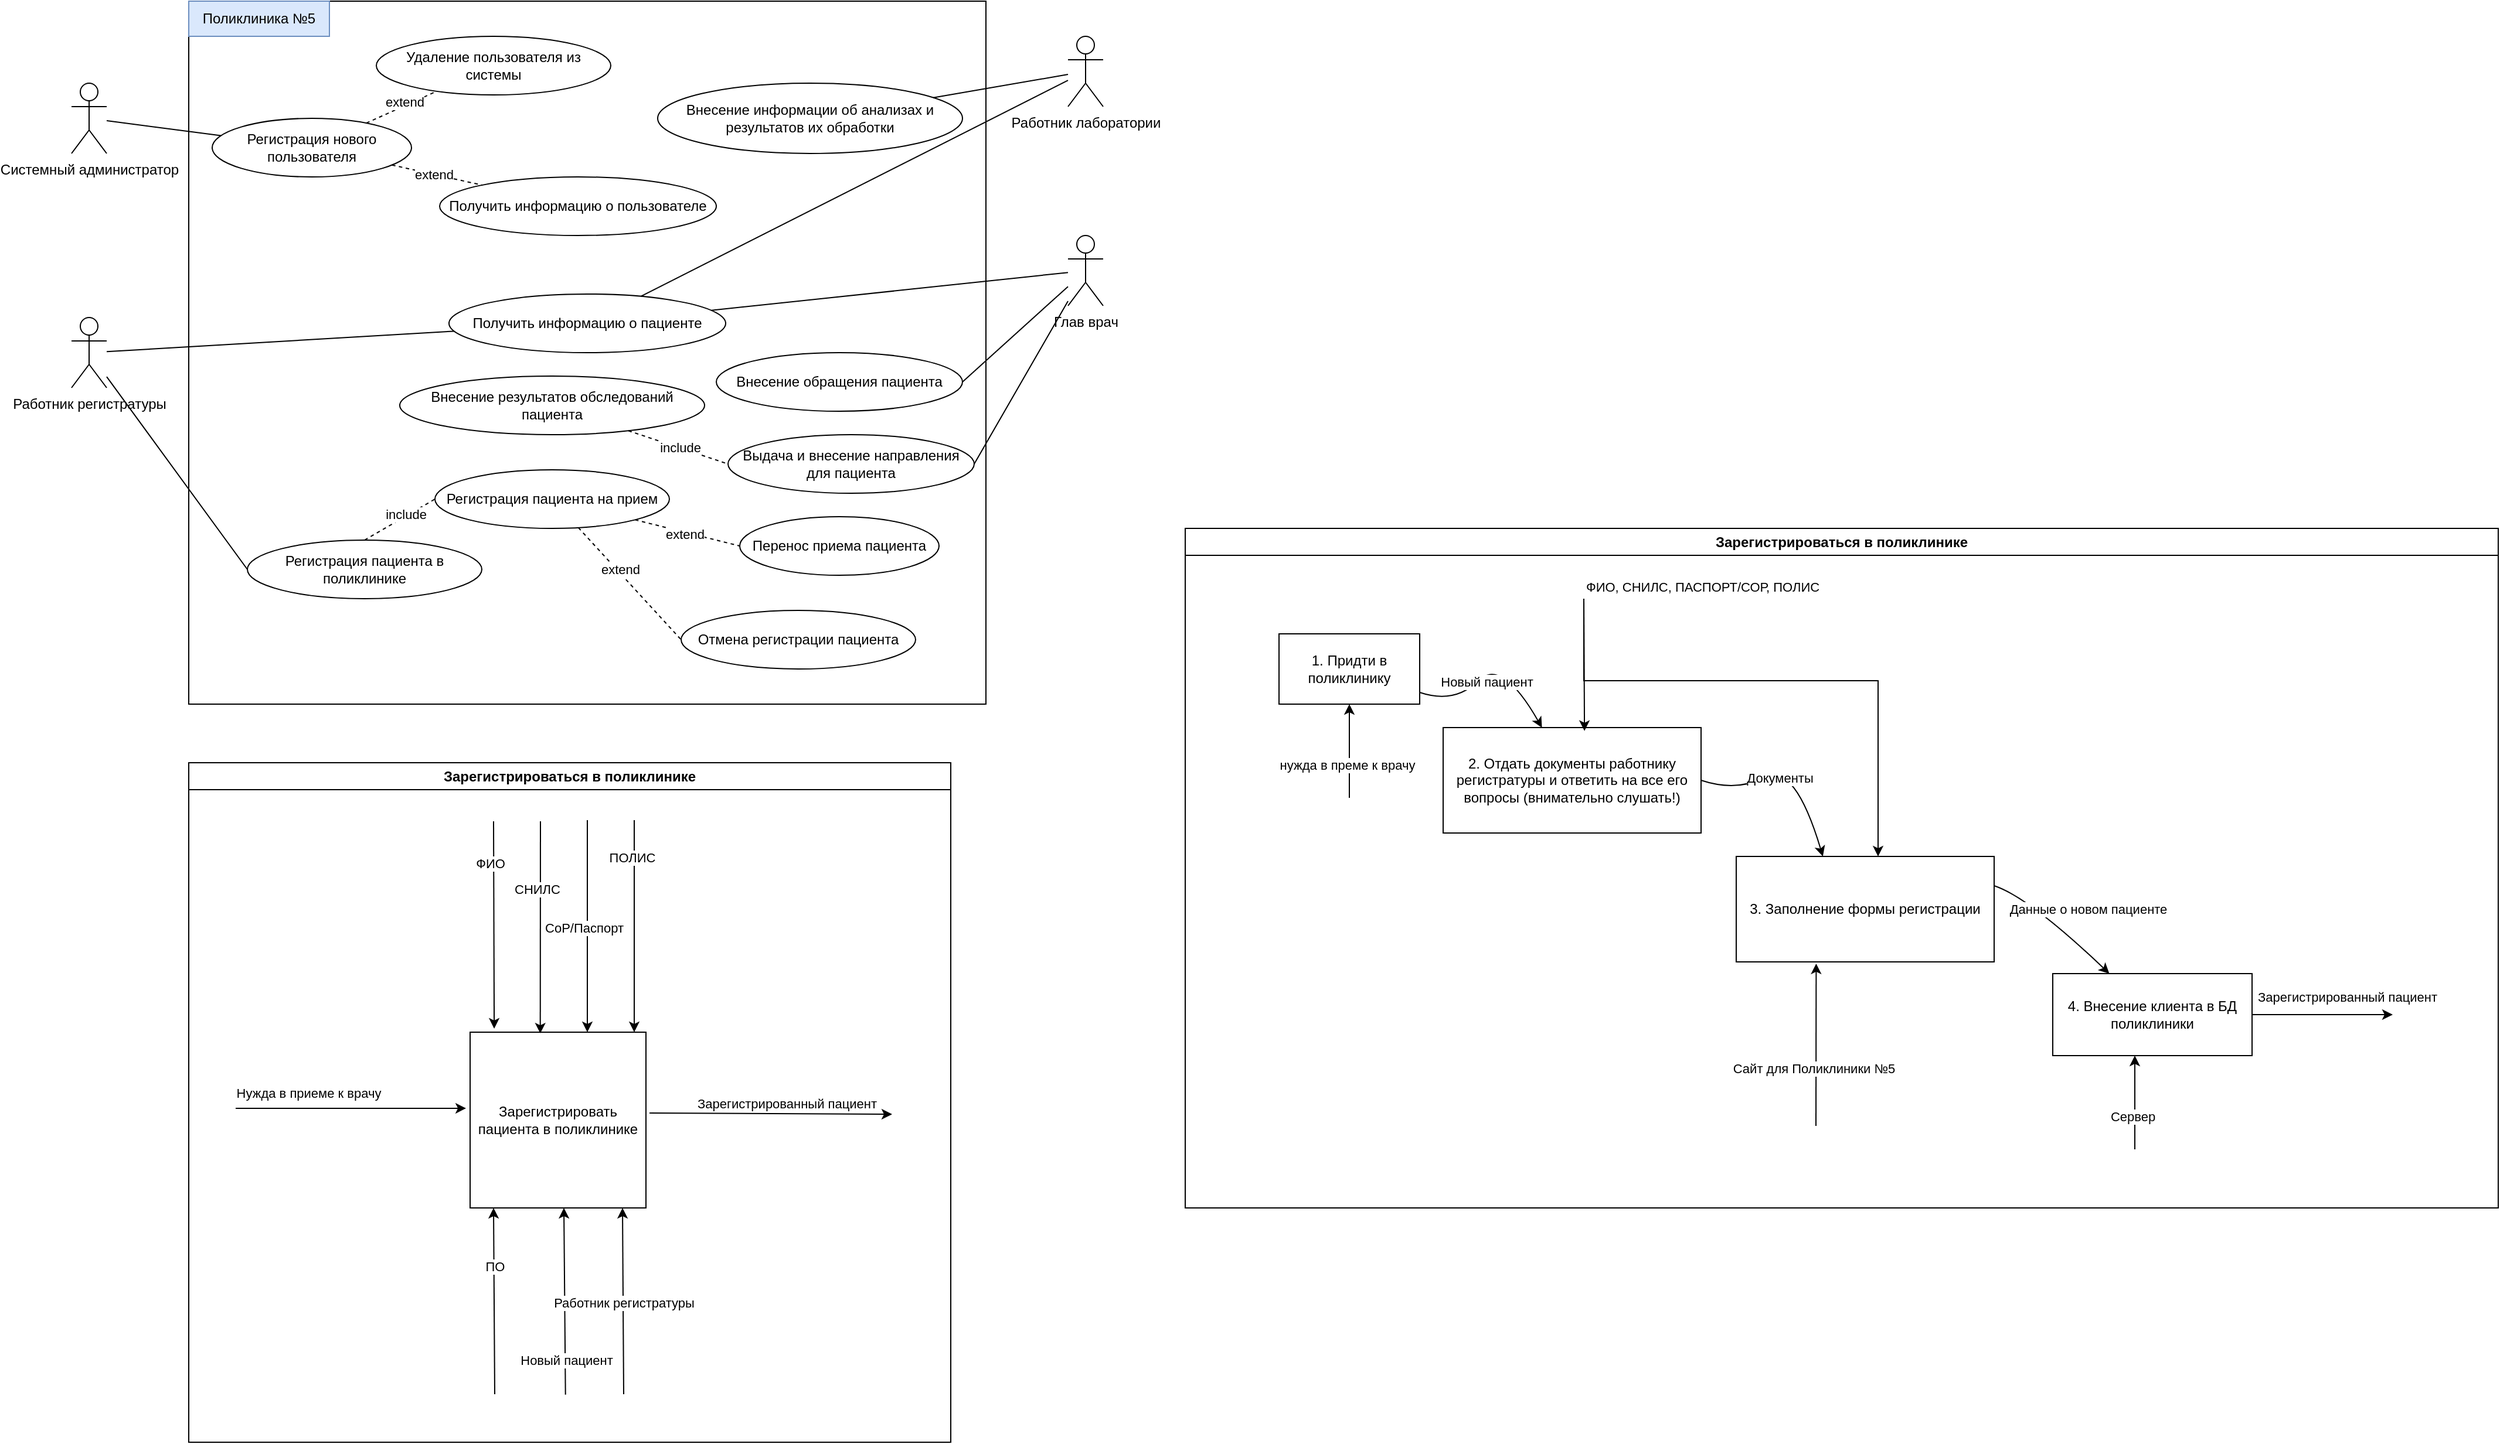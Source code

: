<mxfile version="24.4.9" type="github">
  <diagram name="Страница — 1" id="8maHdUgIGJYUo5LPU9tT">
    <mxGraphModel dx="2062" dy="665" grid="1" gridSize="10" guides="1" tooltips="1" connect="1" arrows="1" fold="1" page="1" pageScale="1" pageWidth="827" pageHeight="1169" math="0" shadow="0">
      <root>
        <mxCell id="0" />
        <mxCell id="1" parent="0" />
        <mxCell id="tF2Wn2Ir2bqfPUS3RDHX-2" value="" style="rounded=0;whiteSpace=wrap;html=1;" parent="1" vertex="1">
          <mxGeometry x="130" y="50" width="680" height="600" as="geometry" />
        </mxCell>
        <mxCell id="tF2Wn2Ir2bqfPUS3RDHX-3" value="Поликлиника №5" style="text;html=1;align=center;verticalAlign=middle;whiteSpace=wrap;rounded=0;fillColor=#dae8fc;strokeColor=#6c8ebf;" parent="1" vertex="1">
          <mxGeometry x="130" y="50" width="120" height="30" as="geometry" />
        </mxCell>
        <mxCell id="tF2Wn2Ir2bqfPUS3RDHX-4" value="Системный администратор" style="shape=umlActor;verticalLabelPosition=bottom;verticalAlign=top;html=1;outlineConnect=0;" parent="1" vertex="1">
          <mxGeometry x="30" y="120" width="30" height="60" as="geometry" />
        </mxCell>
        <mxCell id="tF2Wn2Ir2bqfPUS3RDHX-6" value="Работник лаборатории" style="shape=umlActor;verticalLabelPosition=bottom;verticalAlign=top;html=1;outlineConnect=0;" parent="1" vertex="1">
          <mxGeometry x="880" y="80" width="30" height="60" as="geometry" />
        </mxCell>
        <mxCell id="tF2Wn2Ir2bqfPUS3RDHX-7" value="Работник регистратуры" style="shape=umlActor;verticalLabelPosition=bottom;verticalAlign=top;html=1;outlineConnect=0;" parent="1" vertex="1">
          <mxGeometry x="30" y="320" width="30" height="60" as="geometry" />
        </mxCell>
        <mxCell id="tF2Wn2Ir2bqfPUS3RDHX-8" value="Глав врач" style="shape=umlActor;verticalLabelPosition=bottom;verticalAlign=top;html=1;outlineConnect=0;" parent="1" vertex="1">
          <mxGeometry x="880" y="250" width="30" height="60" as="geometry" />
        </mxCell>
        <mxCell id="tF2Wn2Ir2bqfPUS3RDHX-10" value="Регистрация нового пользователя" style="ellipse;whiteSpace=wrap;html=1;" parent="1" vertex="1">
          <mxGeometry x="150" y="150" width="170" height="50" as="geometry" />
        </mxCell>
        <mxCell id="tF2Wn2Ir2bqfPUS3RDHX-11" value="Удаление пользователя из системы" style="ellipse;whiteSpace=wrap;html=1;" parent="1" vertex="1">
          <mxGeometry x="290" y="80" width="200" height="50" as="geometry" />
        </mxCell>
        <mxCell id="tF2Wn2Ir2bqfPUS3RDHX-14" value="Перенос приема пациента" style="ellipse;whiteSpace=wrap;html=1;" parent="1" vertex="1">
          <mxGeometry x="600" y="490" width="170" height="50" as="geometry" />
        </mxCell>
        <mxCell id="tF2Wn2Ir2bqfPUS3RDHX-15" value="Отмена регистрации пациента" style="ellipse;whiteSpace=wrap;html=1;" parent="1" vertex="1">
          <mxGeometry x="550" y="570" width="200" height="50" as="geometry" />
        </mxCell>
        <mxCell id="tF2Wn2Ir2bqfPUS3RDHX-16" value="Регистрация пациента на прием" style="ellipse;whiteSpace=wrap;html=1;" parent="1" vertex="1">
          <mxGeometry x="340" y="450" width="200" height="50" as="geometry" />
        </mxCell>
        <mxCell id="tF2Wn2Ir2bqfPUS3RDHX-18" value="Регистрация пациента в поликлинике" style="ellipse;whiteSpace=wrap;html=1;" parent="1" vertex="1">
          <mxGeometry x="180" y="510" width="200" height="50" as="geometry" />
        </mxCell>
        <mxCell id="tF2Wn2Ir2bqfPUS3RDHX-19" value="Внесение обращения пациента" style="ellipse;whiteSpace=wrap;html=1;" parent="1" vertex="1">
          <mxGeometry x="580" y="350" width="210" height="50" as="geometry" />
        </mxCell>
        <mxCell id="tF2Wn2Ir2bqfPUS3RDHX-20" value="Внесение результатов обследований пациента" style="ellipse;whiteSpace=wrap;html=1;" parent="1" vertex="1">
          <mxGeometry x="310" y="370" width="260" height="50" as="geometry" />
        </mxCell>
        <mxCell id="tF2Wn2Ir2bqfPUS3RDHX-21" value="Выдача и внесение направления для пациента" style="ellipse;whiteSpace=wrap;html=1;" parent="1" vertex="1">
          <mxGeometry x="590" y="420" width="210" height="50" as="geometry" />
        </mxCell>
        <mxCell id="tF2Wn2Ir2bqfPUS3RDHX-23" value="Внесение информации об анализах и результатов их обработки" style="ellipse;whiteSpace=wrap;html=1;" parent="1" vertex="1">
          <mxGeometry x="530" y="120" width="260" height="60" as="geometry" />
        </mxCell>
        <mxCell id="tF2Wn2Ir2bqfPUS3RDHX-24" value="" style="endArrow=none;html=1;rounded=0;entryX=0;entryY=0.5;entryDx=0;entryDy=0;" parent="1" source="tF2Wn2Ir2bqfPUS3RDHX-7" target="tF2Wn2Ir2bqfPUS3RDHX-18" edge="1">
          <mxGeometry width="50" height="50" relative="1" as="geometry">
            <mxPoint x="440" y="620" as="sourcePoint" />
            <mxPoint x="490" y="570" as="targetPoint" />
          </mxGeometry>
        </mxCell>
        <mxCell id="tF2Wn2Ir2bqfPUS3RDHX-25" value="" style="endArrow=none;dashed=1;html=1;rounded=0;exitX=0.5;exitY=0;exitDx=0;exitDy=0;entryX=0;entryY=0.5;entryDx=0;entryDy=0;" parent="1" source="tF2Wn2Ir2bqfPUS3RDHX-18" target="tF2Wn2Ir2bqfPUS3RDHX-16" edge="1">
          <mxGeometry width="50" height="50" relative="1" as="geometry">
            <mxPoint x="440" y="620" as="sourcePoint" />
            <mxPoint x="490" y="570" as="targetPoint" />
          </mxGeometry>
        </mxCell>
        <mxCell id="tF2Wn2Ir2bqfPUS3RDHX-44" value="include" style="edgeLabel;html=1;align=center;verticalAlign=middle;resizable=0;points=[];" parent="tF2Wn2Ir2bqfPUS3RDHX-25" vertex="1" connectable="0">
          <mxGeometry x="0.182" y="2" relative="1" as="geometry">
            <mxPoint as="offset" />
          </mxGeometry>
        </mxCell>
        <mxCell id="tF2Wn2Ir2bqfPUS3RDHX-26" value="" style="endArrow=none;dashed=1;html=1;rounded=0;entryX=0;entryY=0.5;entryDx=0;entryDy=0;" parent="1" source="tF2Wn2Ir2bqfPUS3RDHX-16" target="tF2Wn2Ir2bqfPUS3RDHX-15" edge="1">
          <mxGeometry width="50" height="50" relative="1" as="geometry">
            <mxPoint x="199" y="707" as="sourcePoint" />
            <mxPoint x="250" y="605" as="targetPoint" />
          </mxGeometry>
        </mxCell>
        <mxCell id="tF2Wn2Ir2bqfPUS3RDHX-45" value="extend" style="edgeLabel;html=1;align=center;verticalAlign=middle;resizable=0;points=[];" parent="tF2Wn2Ir2bqfPUS3RDHX-26" vertex="1" connectable="0">
          <mxGeometry x="-0.22" y="2" relative="1" as="geometry">
            <mxPoint as="offset" />
          </mxGeometry>
        </mxCell>
        <mxCell id="tF2Wn2Ir2bqfPUS3RDHX-27" value="" style="endArrow=none;dashed=1;html=1;rounded=0;entryX=0;entryY=0.5;entryDx=0;entryDy=0;" parent="1" source="tF2Wn2Ir2bqfPUS3RDHX-16" target="tF2Wn2Ir2bqfPUS3RDHX-14" edge="1">
          <mxGeometry width="50" height="50" relative="1" as="geometry">
            <mxPoint x="209" y="717" as="sourcePoint" />
            <mxPoint x="260" y="615" as="targetPoint" />
          </mxGeometry>
        </mxCell>
        <mxCell id="tF2Wn2Ir2bqfPUS3RDHX-46" value="extend" style="edgeLabel;html=1;align=center;verticalAlign=middle;resizable=0;points=[];" parent="tF2Wn2Ir2bqfPUS3RDHX-27" vertex="1" connectable="0">
          <mxGeometry x="-0.056" y="-2" relative="1" as="geometry">
            <mxPoint as="offset" />
          </mxGeometry>
        </mxCell>
        <mxCell id="tF2Wn2Ir2bqfPUS3RDHX-30" value="" style="endArrow=none;html=1;rounded=0;exitX=1;exitY=0.5;exitDx=0;exitDy=0;" parent="1" source="tF2Wn2Ir2bqfPUS3RDHX-19" target="tF2Wn2Ir2bqfPUS3RDHX-8" edge="1">
          <mxGeometry width="50" height="50" relative="1" as="geometry">
            <mxPoint x="750" y="548" as="sourcePoint" />
            <mxPoint x="860" y="570" as="targetPoint" />
          </mxGeometry>
        </mxCell>
        <mxCell id="tF2Wn2Ir2bqfPUS3RDHX-32" value="" style="endArrow=none;html=1;rounded=0;exitX=1;exitY=0.5;exitDx=0;exitDy=0;" parent="1" source="tF2Wn2Ir2bqfPUS3RDHX-21" target="tF2Wn2Ir2bqfPUS3RDHX-8" edge="1">
          <mxGeometry width="50" height="50" relative="1" as="geometry">
            <mxPoint x="780" y="485" as="sourcePoint" />
            <mxPoint x="900" y="498" as="targetPoint" />
          </mxGeometry>
        </mxCell>
        <mxCell id="tF2Wn2Ir2bqfPUS3RDHX-33" value="" style="endArrow=none;dashed=1;html=1;rounded=0;entryX=0;entryY=0.5;entryDx=0;entryDy=0;" parent="1" source="tF2Wn2Ir2bqfPUS3RDHX-20" target="tF2Wn2Ir2bqfPUS3RDHX-21" edge="1">
          <mxGeometry width="50" height="50" relative="1" as="geometry">
            <mxPoint x="490" y="533" as="sourcePoint" />
            <mxPoint x="561" y="500" as="targetPoint" />
          </mxGeometry>
        </mxCell>
        <mxCell id="tF2Wn2Ir2bqfPUS3RDHX-47" value="include" style="edgeLabel;html=1;align=center;verticalAlign=middle;resizable=0;points=[];" parent="tF2Wn2Ir2bqfPUS3RDHX-33" vertex="1" connectable="0">
          <mxGeometry x="0.031" y="1" relative="1" as="geometry">
            <mxPoint as="offset" />
          </mxGeometry>
        </mxCell>
        <mxCell id="tF2Wn2Ir2bqfPUS3RDHX-34" value="Получить информацию о пациенте" style="ellipse;whiteSpace=wrap;html=1;" parent="1" vertex="1">
          <mxGeometry x="352" y="300" width="236" height="50" as="geometry" />
        </mxCell>
        <mxCell id="tF2Wn2Ir2bqfPUS3RDHX-35" value="" style="endArrow=none;html=1;rounded=0;" parent="1" source="tF2Wn2Ir2bqfPUS3RDHX-34" target="tF2Wn2Ir2bqfPUS3RDHX-8" edge="1">
          <mxGeometry width="50" height="50" relative="1" as="geometry">
            <mxPoint x="790" y="475" as="sourcePoint" />
            <mxPoint x="890" y="488" as="targetPoint" />
          </mxGeometry>
        </mxCell>
        <mxCell id="tF2Wn2Ir2bqfPUS3RDHX-36" value="" style="endArrow=none;html=1;rounded=0;" parent="1" source="tF2Wn2Ir2bqfPUS3RDHX-34" target="tF2Wn2Ir2bqfPUS3RDHX-6" edge="1">
          <mxGeometry width="50" height="50" relative="1" as="geometry">
            <mxPoint x="539" y="357" as="sourcePoint" />
            <mxPoint x="890" y="485" as="targetPoint" />
          </mxGeometry>
        </mxCell>
        <mxCell id="tF2Wn2Ir2bqfPUS3RDHX-37" value="" style="endArrow=none;html=1;rounded=0;" parent="1" source="tF2Wn2Ir2bqfPUS3RDHX-23" target="tF2Wn2Ir2bqfPUS3RDHX-6" edge="1">
          <mxGeometry width="50" height="50" relative="1" as="geometry">
            <mxPoint x="549" y="367" as="sourcePoint" />
            <mxPoint x="900" y="495" as="targetPoint" />
          </mxGeometry>
        </mxCell>
        <mxCell id="tF2Wn2Ir2bqfPUS3RDHX-38" value="" style="endArrow=none;html=1;rounded=0;" parent="1" source="tF2Wn2Ir2bqfPUS3RDHX-7" target="tF2Wn2Ir2bqfPUS3RDHX-34" edge="1">
          <mxGeometry width="50" height="50" relative="1" as="geometry">
            <mxPoint x="60" y="703" as="sourcePoint" />
            <mxPoint x="170" y="725" as="targetPoint" />
          </mxGeometry>
        </mxCell>
        <mxCell id="tF2Wn2Ir2bqfPUS3RDHX-40" value="Получить информацию о пользователе" style="ellipse;whiteSpace=wrap;html=1;" parent="1" vertex="1">
          <mxGeometry x="344" y="200" width="236" height="50" as="geometry" />
        </mxCell>
        <mxCell id="tF2Wn2Ir2bqfPUS3RDHX-41" value="" style="endArrow=none;html=1;rounded=0;" parent="1" source="tF2Wn2Ir2bqfPUS3RDHX-10" target="tF2Wn2Ir2bqfPUS3RDHX-4" edge="1">
          <mxGeometry width="50" height="50" relative="1" as="geometry">
            <mxPoint x="490" y="340" as="sourcePoint" />
            <mxPoint x="540" y="290" as="targetPoint" />
          </mxGeometry>
        </mxCell>
        <mxCell id="tF2Wn2Ir2bqfPUS3RDHX-42" value="" style="endArrow=none;dashed=1;html=1;rounded=0;" parent="1" source="tF2Wn2Ir2bqfPUS3RDHX-10" target="tF2Wn2Ir2bqfPUS3RDHX-40" edge="1">
          <mxGeometry width="50" height="50" relative="1" as="geometry">
            <mxPoint x="190" y="290" as="sourcePoint" />
            <mxPoint x="240" y="240" as="targetPoint" />
          </mxGeometry>
        </mxCell>
        <mxCell id="tF2Wn2Ir2bqfPUS3RDHX-49" value="extend" style="edgeLabel;html=1;align=center;verticalAlign=middle;resizable=0;points=[];" parent="tF2Wn2Ir2bqfPUS3RDHX-42" vertex="1" connectable="0">
          <mxGeometry x="-0.068" relative="1" as="geometry">
            <mxPoint as="offset" />
          </mxGeometry>
        </mxCell>
        <mxCell id="tF2Wn2Ir2bqfPUS3RDHX-43" value="" style="endArrow=none;dashed=1;html=1;rounded=0;" parent="1" source="tF2Wn2Ir2bqfPUS3RDHX-10" target="tF2Wn2Ir2bqfPUS3RDHX-11" edge="1">
          <mxGeometry width="50" height="50" relative="1" as="geometry">
            <mxPoint x="298" y="205" as="sourcePoint" />
            <mxPoint x="349" y="223" as="targetPoint" />
          </mxGeometry>
        </mxCell>
        <mxCell id="tF2Wn2Ir2bqfPUS3RDHX-48" value="extend" style="edgeLabel;html=1;align=center;verticalAlign=middle;resizable=0;points=[];" parent="tF2Wn2Ir2bqfPUS3RDHX-43" vertex="1" connectable="0">
          <mxGeometry x="0.121" y="3" relative="1" as="geometry">
            <mxPoint as="offset" />
          </mxGeometry>
        </mxCell>
        <mxCell id="91CEFq33pr5dSKM4oMCV-2" style="edgeStyle=orthogonalEdgeStyle;rounded=0;orthogonalLoop=1;jettySize=auto;html=1;exitX=0.5;exitY=1;exitDx=0;exitDy=0;" edge="1" parent="1" source="tF2Wn2Ir2bqfPUS3RDHX-2" target="tF2Wn2Ir2bqfPUS3RDHX-2">
          <mxGeometry relative="1" as="geometry" />
        </mxCell>
        <mxCell id="91CEFq33pr5dSKM4oMCV-3" value="Зарегистрировать пациента в поликлинике" style="whiteSpace=wrap;html=1;aspect=fixed;" vertex="1" parent="1">
          <mxGeometry x="370" y="930" width="150" height="150" as="geometry" />
        </mxCell>
        <mxCell id="91CEFq33pr5dSKM4oMCV-6" value="" style="endArrow=classic;html=1;rounded=0;entryX=0.137;entryY=-0.02;entryDx=0;entryDy=0;entryPerimeter=0;" edge="1" parent="1" target="91CEFq33pr5dSKM4oMCV-3">
          <mxGeometry width="50" height="50" relative="1" as="geometry">
            <mxPoint x="390" y="750" as="sourcePoint" />
            <mxPoint x="448.5" y="801" as="targetPoint" />
          </mxGeometry>
        </mxCell>
        <mxCell id="91CEFq33pr5dSKM4oMCV-10" value="ФИО" style="edgeLabel;html=1;align=center;verticalAlign=middle;resizable=0;points=[];" vertex="1" connectable="0" parent="91CEFq33pr5dSKM4oMCV-6">
          <mxGeometry x="-0.598" y="-3" relative="1" as="geometry">
            <mxPoint as="offset" />
          </mxGeometry>
        </mxCell>
        <mxCell id="91CEFq33pr5dSKM4oMCV-7" value="" style="endArrow=classic;html=1;rounded=0;" edge="1" parent="1">
          <mxGeometry width="50" height="50" relative="1" as="geometry">
            <mxPoint x="523" y="999" as="sourcePoint" />
            <mxPoint x="730" y="1000" as="targetPoint" />
          </mxGeometry>
        </mxCell>
        <mxCell id="91CEFq33pr5dSKM4oMCV-8" value="Зарегистрированный пациент" style="edgeLabel;html=1;align=center;verticalAlign=middle;resizable=0;points=[];" vertex="1" connectable="0" parent="91CEFq33pr5dSKM4oMCV-7">
          <mxGeometry x="-0.487" y="1" relative="1" as="geometry">
            <mxPoint x="64" y="-8" as="offset" />
          </mxGeometry>
        </mxCell>
        <mxCell id="91CEFq33pr5dSKM4oMCV-11" value="" style="endArrow=classic;html=1;rounded=0;entryX=0.399;entryY=0.007;entryDx=0;entryDy=0;entryPerimeter=0;" edge="1" parent="1" target="91CEFq33pr5dSKM4oMCV-3">
          <mxGeometry width="50" height="50" relative="1" as="geometry">
            <mxPoint x="430" y="750" as="sourcePoint" />
            <mxPoint x="445.5" y="887" as="targetPoint" />
          </mxGeometry>
        </mxCell>
        <mxCell id="91CEFq33pr5dSKM4oMCV-12" value="СНИЛС" style="edgeLabel;html=1;align=center;verticalAlign=middle;resizable=0;points=[];" vertex="1" connectable="0" parent="91CEFq33pr5dSKM4oMCV-11">
          <mxGeometry x="-0.598" y="-3" relative="1" as="geometry">
            <mxPoint y="21" as="offset" />
          </mxGeometry>
        </mxCell>
        <mxCell id="91CEFq33pr5dSKM4oMCV-13" value="" style="endArrow=classic;html=1;rounded=0;entryX=0.399;entryY=0.007;entryDx=0;entryDy=0;entryPerimeter=0;" edge="1" parent="1">
          <mxGeometry width="50" height="50" relative="1" as="geometry">
            <mxPoint x="470" y="749" as="sourcePoint" />
            <mxPoint x="470" y="930" as="targetPoint" />
          </mxGeometry>
        </mxCell>
        <mxCell id="91CEFq33pr5dSKM4oMCV-14" value="СоР/Паспорт" style="edgeLabel;html=1;align=center;verticalAlign=middle;resizable=0;points=[];" vertex="1" connectable="0" parent="91CEFq33pr5dSKM4oMCV-13">
          <mxGeometry x="-0.598" y="-3" relative="1" as="geometry">
            <mxPoint y="55" as="offset" />
          </mxGeometry>
        </mxCell>
        <mxCell id="91CEFq33pr5dSKM4oMCV-15" value="" style="endArrow=classic;html=1;rounded=0;entryX=0.399;entryY=0.007;entryDx=0;entryDy=0;entryPerimeter=0;" edge="1" parent="1">
          <mxGeometry width="50" height="50" relative="1" as="geometry">
            <mxPoint x="510" y="749" as="sourcePoint" />
            <mxPoint x="510" y="930" as="targetPoint" />
          </mxGeometry>
        </mxCell>
        <mxCell id="91CEFq33pr5dSKM4oMCV-16" value="ПОЛИС" style="edgeLabel;html=1;align=center;verticalAlign=middle;resizable=0;points=[];" vertex="1" connectable="0" parent="91CEFq33pr5dSKM4oMCV-15">
          <mxGeometry x="-0.598" y="-3" relative="1" as="geometry">
            <mxPoint x="1" y="-5" as="offset" />
          </mxGeometry>
        </mxCell>
        <mxCell id="91CEFq33pr5dSKM4oMCV-22" value="" style="endArrow=classic;html=1;rounded=0;entryX=-0.023;entryY=0.433;entryDx=0;entryDy=0;entryPerimeter=0;" edge="1" parent="1" target="91CEFq33pr5dSKM4oMCV-3">
          <mxGeometry width="50" height="50" relative="1" as="geometry">
            <mxPoint x="170" y="995" as="sourcePoint" />
            <mxPoint x="241" y="1087" as="targetPoint" />
          </mxGeometry>
        </mxCell>
        <mxCell id="91CEFq33pr5dSKM4oMCV-23" value="Нужда в приеме к врачу" style="edgeLabel;html=1;align=center;verticalAlign=middle;resizable=0;points=[];" vertex="1" connectable="0" parent="91CEFq33pr5dSKM4oMCV-22">
          <mxGeometry x="-0.598" y="-3" relative="1" as="geometry">
            <mxPoint x="22" y="-16" as="offset" />
          </mxGeometry>
        </mxCell>
        <mxCell id="91CEFq33pr5dSKM4oMCV-26" value="Зарегистрироваться в поликлинике" style="swimlane;whiteSpace=wrap;html=1;" vertex="1" parent="1">
          <mxGeometry x="130" y="700" width="650" height="580" as="geometry" />
        </mxCell>
        <mxCell id="91CEFq33pr5dSKM4oMCV-51" value="" style="endArrow=classic;html=1;rounded=0;entryX=0.191;entryY=1.004;entryDx=0;entryDy=0;entryPerimeter=0;" edge="1" parent="91CEFq33pr5dSKM4oMCV-26">
          <mxGeometry width="50" height="50" relative="1" as="geometry">
            <mxPoint x="261" y="539" as="sourcePoint" />
            <mxPoint x="260" y="380" as="targetPoint" />
          </mxGeometry>
        </mxCell>
        <mxCell id="91CEFq33pr5dSKM4oMCV-52" value="ПО" style="edgeLabel;html=1;align=center;verticalAlign=middle;resizable=0;points=[];" vertex="1" connectable="0" parent="91CEFq33pr5dSKM4oMCV-51">
          <mxGeometry x="0.028" y="3" relative="1" as="geometry">
            <mxPoint x="3" y="-28" as="offset" />
          </mxGeometry>
        </mxCell>
        <mxCell id="91CEFq33pr5dSKM4oMCV-5" value="" style="endArrow=classic;html=1;rounded=0;entryX=0.191;entryY=1.004;entryDx=0;entryDy=0;entryPerimeter=0;" edge="1" parent="91CEFq33pr5dSKM4oMCV-26">
          <mxGeometry width="50" height="50" relative="1" as="geometry">
            <mxPoint x="321.35" y="539.4" as="sourcePoint" />
            <mxPoint x="320.0" y="380.0" as="targetPoint" />
          </mxGeometry>
        </mxCell>
        <mxCell id="91CEFq33pr5dSKM4oMCV-9" value="Новый пациент" style="edgeLabel;html=1;align=center;verticalAlign=middle;resizable=0;points=[];" vertex="1" connectable="0" parent="91CEFq33pr5dSKM4oMCV-5">
          <mxGeometry x="0.028" y="3" relative="1" as="geometry">
            <mxPoint x="4" y="52" as="offset" />
          </mxGeometry>
        </mxCell>
        <mxCell id="91CEFq33pr5dSKM4oMCV-19" value="" style="endArrow=classic;html=1;rounded=0;entryX=0.191;entryY=1.004;entryDx=0;entryDy=0;entryPerimeter=0;" edge="1" parent="91CEFq33pr5dSKM4oMCV-26">
          <mxGeometry width="50" height="50" relative="1" as="geometry">
            <mxPoint x="371" y="539" as="sourcePoint" />
            <mxPoint x="370" y="380" as="targetPoint" />
          </mxGeometry>
        </mxCell>
        <mxCell id="91CEFq33pr5dSKM4oMCV-20" value="Работник регистратуры" style="edgeLabel;html=1;align=center;verticalAlign=middle;resizable=0;points=[];" vertex="1" connectable="0" parent="91CEFq33pr5dSKM4oMCV-19">
          <mxGeometry x="0.028" y="3" relative="1" as="geometry">
            <mxPoint x="3" y="3" as="offset" />
          </mxGeometry>
        </mxCell>
        <mxCell id="91CEFq33pr5dSKM4oMCV-27" value="Зарегистрироваться в поликлинике" style="swimlane;whiteSpace=wrap;html=1;" vertex="1" parent="1">
          <mxGeometry x="980" y="500" width="1120" height="580" as="geometry" />
        </mxCell>
        <mxCell id="91CEFq33pr5dSKM4oMCV-28" value="1. Придти в поликлинику" style="rounded=0;whiteSpace=wrap;html=1;" vertex="1" parent="91CEFq33pr5dSKM4oMCV-27">
          <mxGeometry x="80" y="90" width="120" height="60" as="geometry" />
        </mxCell>
        <mxCell id="91CEFq33pr5dSKM4oMCV-29" value="2. Отдать документы работнику регистратуры и ответить на все его вопросы (внимательно слушать!)" style="rounded=0;whiteSpace=wrap;html=1;" vertex="1" parent="91CEFq33pr5dSKM4oMCV-27">
          <mxGeometry x="220" y="170" width="220" height="90" as="geometry" />
        </mxCell>
        <mxCell id="91CEFq33pr5dSKM4oMCV-38" value="" style="curved=1;endArrow=classic;html=1;rounded=0;" edge="1" parent="91CEFq33pr5dSKM4oMCV-27" source="91CEFq33pr5dSKM4oMCV-28" target="91CEFq33pr5dSKM4oMCV-29">
          <mxGeometry width="50" height="50" relative="1" as="geometry">
            <mxPoint x="350" y="340" as="sourcePoint" />
            <mxPoint x="400" y="290" as="targetPoint" />
            <Array as="points">
              <mxPoint x="230" y="150" />
              <mxPoint x="270" y="110" />
            </Array>
          </mxGeometry>
        </mxCell>
        <mxCell id="91CEFq33pr5dSKM4oMCV-39" value="ФИО, СНИЛС, ПАСПОРТ/СОР, ПОЛИС" style="edgeLabel;html=1;align=center;verticalAlign=middle;resizable=0;points=[];" vertex="1" connectable="0" parent="91CEFq33pr5dSKM4oMCV-38">
          <mxGeometry x="-0.276" y="2" relative="1" as="geometry">
            <mxPoint x="194" y="-81" as="offset" />
          </mxGeometry>
        </mxCell>
        <mxCell id="91CEFq33pr5dSKM4oMCV-42" value="Новый пациент" style="edgeLabel;html=1;align=center;verticalAlign=middle;resizable=0;points=[];" vertex="1" connectable="0" parent="91CEFq33pr5dSKM4oMCV-38">
          <mxGeometry x="-0.18" y="-5" relative="1" as="geometry">
            <mxPoint as="offset" />
          </mxGeometry>
        </mxCell>
        <mxCell id="91CEFq33pr5dSKM4oMCV-40" value="" style="endArrow=classic;html=1;rounded=0;entryX=0.548;entryY=0.032;entryDx=0;entryDy=0;entryPerimeter=0;" edge="1" parent="91CEFq33pr5dSKM4oMCV-27" target="91CEFq33pr5dSKM4oMCV-29">
          <mxGeometry width="50" height="50" relative="1" as="geometry">
            <mxPoint x="340" y="60" as="sourcePoint" />
            <mxPoint x="440" y="110" as="targetPoint" />
          </mxGeometry>
        </mxCell>
        <mxCell id="91CEFq33pr5dSKM4oMCV-41" value="3. Заполнение формы регистрации" style="rounded=0;whiteSpace=wrap;html=1;" vertex="1" parent="91CEFq33pr5dSKM4oMCV-27">
          <mxGeometry x="470" y="280" width="220" height="90" as="geometry" />
        </mxCell>
        <mxCell id="91CEFq33pr5dSKM4oMCV-30" value="4. Внесение клиента в БД поликлиники" style="rounded=0;whiteSpace=wrap;html=1;" vertex="1" parent="91CEFq33pr5dSKM4oMCV-27">
          <mxGeometry x="740" y="380" width="170" height="70" as="geometry" />
        </mxCell>
        <mxCell id="91CEFq33pr5dSKM4oMCV-43" value="" style="curved=1;endArrow=classic;html=1;rounded=0;entryX=0.336;entryY=0;entryDx=0;entryDy=0;entryPerimeter=0;" edge="1" parent="91CEFq33pr5dSKM4oMCV-27" target="91CEFq33pr5dSKM4oMCV-41">
          <mxGeometry width="50" height="50" relative="1" as="geometry">
            <mxPoint x="440" y="215" as="sourcePoint" />
            <mxPoint x="544" y="245" as="targetPoint" />
            <Array as="points">
              <mxPoint x="470" y="225" />
              <mxPoint x="520" y="200" />
            </Array>
          </mxGeometry>
        </mxCell>
        <mxCell id="91CEFq33pr5dSKM4oMCV-45" value="Документы" style="edgeLabel;html=1;align=center;verticalAlign=middle;resizable=0;points=[];" vertex="1" connectable="0" parent="91CEFq33pr5dSKM4oMCV-43">
          <mxGeometry x="-0.18" y="-5" relative="1" as="geometry">
            <mxPoint as="offset" />
          </mxGeometry>
        </mxCell>
        <mxCell id="91CEFq33pr5dSKM4oMCV-46" value="" style="curved=1;endArrow=classic;html=1;rounded=0;" edge="1" parent="91CEFq33pr5dSKM4oMCV-27" target="91CEFq33pr5dSKM4oMCV-30">
          <mxGeometry width="50" height="50" relative="1" as="geometry">
            <mxPoint x="690" y="305" as="sourcePoint" />
            <mxPoint x="794" y="370" as="targetPoint" />
            <Array as="points">
              <mxPoint x="720" y="315" />
            </Array>
          </mxGeometry>
        </mxCell>
        <mxCell id="91CEFq33pr5dSKM4oMCV-47" value="Данные о новом пациенте" style="edgeLabel;html=1;align=center;verticalAlign=middle;resizable=0;points=[];" vertex="1" connectable="0" parent="91CEFq33pr5dSKM4oMCV-46">
          <mxGeometry x="-0.18" y="-5" relative="1" as="geometry">
            <mxPoint x="39" y="-8" as="offset" />
          </mxGeometry>
        </mxCell>
        <mxCell id="91CEFq33pr5dSKM4oMCV-50" value="" style="endArrow=classic;html=1;rounded=0;entryX=0.548;entryY=0.032;entryDx=0;entryDy=0;entryPerimeter=0;" edge="1" parent="91CEFq33pr5dSKM4oMCV-27">
          <mxGeometry width="50" height="50" relative="1" as="geometry">
            <mxPoint x="340" y="60" as="sourcePoint" />
            <mxPoint x="591" y="280" as="targetPoint" />
            <Array as="points">
              <mxPoint x="340" y="130" />
              <mxPoint x="591" y="130" />
            </Array>
          </mxGeometry>
        </mxCell>
        <mxCell id="91CEFq33pr5dSKM4oMCV-53" value="" style="endArrow=classic;html=1;rounded=0;entryX=0.31;entryY=1.016;entryDx=0;entryDy=0;entryPerimeter=0;" edge="1" parent="91CEFq33pr5dSKM4oMCV-27" target="91CEFq33pr5dSKM4oMCV-41">
          <mxGeometry width="50" height="50" relative="1" as="geometry">
            <mxPoint x="538" y="510" as="sourcePoint" />
            <mxPoint x="520" y="460" as="targetPoint" />
          </mxGeometry>
        </mxCell>
        <mxCell id="91CEFq33pr5dSKM4oMCV-54" value="Сайт для Поликлиники №5" style="edgeLabel;html=1;align=center;verticalAlign=middle;resizable=0;points=[];" vertex="1" connectable="0" parent="91CEFq33pr5dSKM4oMCV-53">
          <mxGeometry x="-0.278" y="2" relative="1" as="geometry">
            <mxPoint y="1" as="offset" />
          </mxGeometry>
        </mxCell>
        <mxCell id="91CEFq33pr5dSKM4oMCV-55" value="" style="endArrow=classic;html=1;rounded=0;entryX=0.31;entryY=1.016;entryDx=0;entryDy=0;entryPerimeter=0;" edge="1" parent="91CEFq33pr5dSKM4oMCV-27">
          <mxGeometry width="50" height="50" relative="1" as="geometry">
            <mxPoint x="810" y="530" as="sourcePoint" />
            <mxPoint x="810" y="450" as="targetPoint" />
          </mxGeometry>
        </mxCell>
        <mxCell id="91CEFq33pr5dSKM4oMCV-56" value="Сервер" style="edgeLabel;html=1;align=center;verticalAlign=middle;resizable=0;points=[];" vertex="1" connectable="0" parent="91CEFq33pr5dSKM4oMCV-55">
          <mxGeometry x="-0.278" y="2" relative="1" as="geometry">
            <mxPoint y="1" as="offset" />
          </mxGeometry>
        </mxCell>
        <mxCell id="91CEFq33pr5dSKM4oMCV-36" value="" style="endArrow=classic;html=1;rounded=0;" edge="1" parent="1" target="91CEFq33pr5dSKM4oMCV-28">
          <mxGeometry width="50" height="50" relative="1" as="geometry">
            <mxPoint x="1120" y="730" as="sourcePoint" />
            <mxPoint x="1380" y="800" as="targetPoint" />
          </mxGeometry>
        </mxCell>
        <mxCell id="91CEFq33pr5dSKM4oMCV-37" value="нужда в преме к врачу" style="edgeLabel;html=1;align=center;verticalAlign=middle;resizable=0;points=[];" vertex="1" connectable="0" parent="91CEFq33pr5dSKM4oMCV-36">
          <mxGeometry x="-0.282" y="2" relative="1" as="geometry">
            <mxPoint as="offset" />
          </mxGeometry>
        </mxCell>
        <mxCell id="91CEFq33pr5dSKM4oMCV-48" value="" style="endArrow=classic;html=1;rounded=0;" edge="1" parent="1" source="91CEFq33pr5dSKM4oMCV-30">
          <mxGeometry width="50" height="50" relative="1" as="geometry">
            <mxPoint x="1860" y="1050" as="sourcePoint" />
            <mxPoint x="2010" y="915" as="targetPoint" />
          </mxGeometry>
        </mxCell>
        <mxCell id="91CEFq33pr5dSKM4oMCV-49" value="Зарегистрированный пациент" style="edgeLabel;html=1;align=center;verticalAlign=middle;resizable=0;points=[];" vertex="1" connectable="0" parent="91CEFq33pr5dSKM4oMCV-48">
          <mxGeometry x="0.224" y="-2" relative="1" as="geometry">
            <mxPoint x="7" y="-17" as="offset" />
          </mxGeometry>
        </mxCell>
      </root>
    </mxGraphModel>
  </diagram>
</mxfile>
